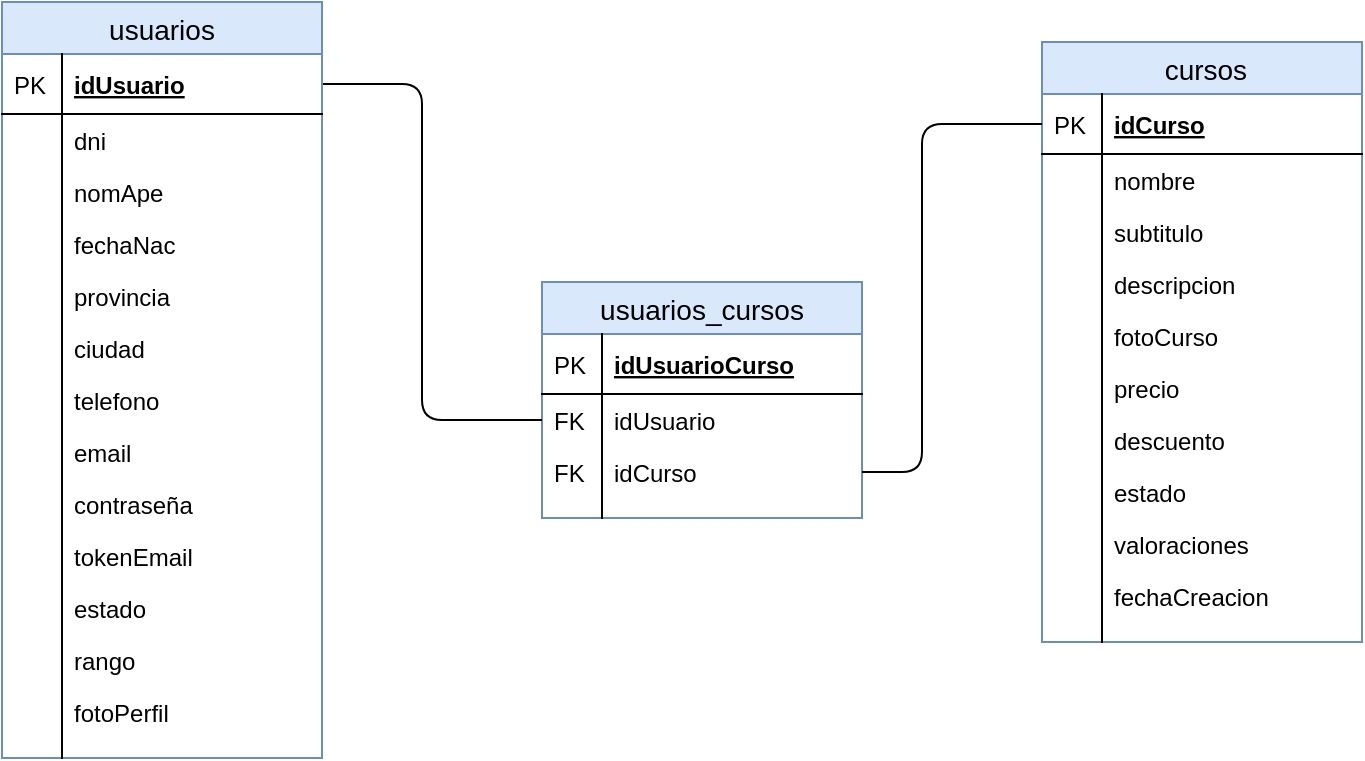 <mxfile version="12.8.5" type="device"><diagram id="obgrvuGUMrDXdmdGt4cT" name="Page-1"><mxGraphModel dx="868" dy="492" grid="1" gridSize="10" guides="1" tooltips="1" connect="1" arrows="1" fold="1" page="1" pageScale="1" pageWidth="827" pageHeight="1169" math="0" shadow="0"><root><mxCell id="0"/><mxCell id="1" parent="0"/><mxCell id="wMR0o2MexCYopRRMst1O-71" value="usuarios_cursos" style="swimlane;fontStyle=0;childLayout=stackLayout;horizontal=1;startSize=26;fillColor=#dae8fc;horizontalStack=0;resizeParent=1;resizeParentMax=0;resizeLast=0;collapsible=1;marginBottom=0;swimlaneFillColor=#ffffff;align=center;fontSize=14;strokeColor=#6c8ebf;" vertex="1" parent="1"><mxGeometry x="290" y="200" width="160" height="118" as="geometry"/></mxCell><mxCell id="wMR0o2MexCYopRRMst1O-72" value="idUsuarioCurso" style="shape=partialRectangle;top=0;left=0;right=0;bottom=1;align=left;verticalAlign=middle;fillColor=none;spacingLeft=34;spacingRight=4;overflow=hidden;rotatable=0;points=[[0,0.5],[1,0.5]];portConstraint=eastwest;dropTarget=0;fontStyle=5;fontSize=12;" vertex="1" parent="wMR0o2MexCYopRRMst1O-71"><mxGeometry y="26" width="160" height="30" as="geometry"/></mxCell><mxCell id="wMR0o2MexCYopRRMst1O-73" value="PK" style="shape=partialRectangle;top=0;left=0;bottom=0;fillColor=none;align=left;verticalAlign=middle;spacingLeft=4;spacingRight=4;overflow=hidden;rotatable=0;points=[];portConstraint=eastwest;part=1;fontSize=12;" vertex="1" connectable="0" parent="wMR0o2MexCYopRRMst1O-72"><mxGeometry width="30" height="30" as="geometry"/></mxCell><mxCell id="wMR0o2MexCYopRRMst1O-74" value="idUsuario" style="shape=partialRectangle;top=0;left=0;right=0;bottom=0;align=left;verticalAlign=top;fillColor=none;spacingLeft=34;spacingRight=4;overflow=hidden;rotatable=0;points=[[0,0.5],[1,0.5]];portConstraint=eastwest;dropTarget=0;fontSize=12;" vertex="1" parent="wMR0o2MexCYopRRMst1O-71"><mxGeometry y="56" width="160" height="26" as="geometry"/></mxCell><mxCell id="wMR0o2MexCYopRRMst1O-75" value="FK" style="shape=partialRectangle;top=0;left=0;bottom=0;fillColor=none;align=left;verticalAlign=top;spacingLeft=4;spacingRight=4;overflow=hidden;rotatable=0;points=[];portConstraint=eastwest;part=1;fontSize=12;" vertex="1" connectable="0" parent="wMR0o2MexCYopRRMst1O-74"><mxGeometry width="30" height="26" as="geometry"/></mxCell><mxCell id="wMR0o2MexCYopRRMst1O-76" value="idCurso" style="shape=partialRectangle;top=0;left=0;right=0;bottom=0;align=left;verticalAlign=top;fillColor=none;spacingLeft=34;spacingRight=4;overflow=hidden;rotatable=0;points=[[0,0.5],[1,0.5]];portConstraint=eastwest;dropTarget=0;fontSize=12;" vertex="1" parent="wMR0o2MexCYopRRMst1O-71"><mxGeometry y="82" width="160" height="26" as="geometry"/></mxCell><mxCell id="wMR0o2MexCYopRRMst1O-77" value="FK" style="shape=partialRectangle;top=0;left=0;bottom=0;fillColor=none;align=left;verticalAlign=top;spacingLeft=4;spacingRight=4;overflow=hidden;rotatable=0;points=[];portConstraint=eastwest;part=1;fontSize=12;" vertex="1" connectable="0" parent="wMR0o2MexCYopRRMst1O-76"><mxGeometry width="30" height="26" as="geometry"/></mxCell><mxCell id="wMR0o2MexCYopRRMst1O-80" value="" style="shape=partialRectangle;top=0;left=0;right=0;bottom=0;align=left;verticalAlign=top;fillColor=none;spacingLeft=34;spacingRight=4;overflow=hidden;rotatable=0;points=[[0,0.5],[1,0.5]];portConstraint=eastwest;dropTarget=0;fontSize=12;" vertex="1" parent="wMR0o2MexCYopRRMst1O-71"><mxGeometry y="108" width="160" height="10" as="geometry"/></mxCell><mxCell id="wMR0o2MexCYopRRMst1O-81" value="" style="shape=partialRectangle;top=0;left=0;bottom=0;fillColor=none;align=left;verticalAlign=top;spacingLeft=4;spacingRight=4;overflow=hidden;rotatable=0;points=[];portConstraint=eastwest;part=1;fontSize=12;" vertex="1" connectable="0" parent="wMR0o2MexCYopRRMst1O-80"><mxGeometry width="30" height="10" as="geometry"/></mxCell><mxCell id="wMR0o2MexCYopRRMst1O-86" value="" style="endArrow=none;html=1;exitX=1;exitY=0.5;exitDx=0;exitDy=0;entryX=0;entryY=0.5;entryDx=0;entryDy=0;" edge="1" parent="1" source="wMR0o2MexCYopRRMst1O-2" target="wMR0o2MexCYopRRMst1O-74"><mxGeometry width="50" height="50" relative="1" as="geometry"><mxPoint x="380" y="270" as="sourcePoint"/><mxPoint x="430" y="220" as="targetPoint"/><Array as="points"><mxPoint x="230" y="101"/><mxPoint x="230" y="269"/></Array></mxGeometry></mxCell><mxCell id="wMR0o2MexCYopRRMst1O-1" value="usuarios" style="swimlane;fontStyle=0;childLayout=stackLayout;horizontal=1;startSize=26;fillColor=#dae8fc;horizontalStack=0;resizeParent=1;resizeParentMax=0;resizeLast=0;collapsible=1;marginBottom=0;swimlaneFillColor=#ffffff;align=center;fontSize=14;strokeColor=#6c8ebf;" vertex="1" parent="1"><mxGeometry x="20" y="60" width="160" height="378" as="geometry"/></mxCell><mxCell id="wMR0o2MexCYopRRMst1O-2" value="idUsuario" style="shape=partialRectangle;top=0;left=0;right=0;bottom=1;align=left;verticalAlign=middle;fillColor=none;spacingLeft=34;spacingRight=4;overflow=hidden;rotatable=0;points=[[0,0.5],[1,0.5]];portConstraint=eastwest;dropTarget=0;fontStyle=5;fontSize=12;" vertex="1" parent="wMR0o2MexCYopRRMst1O-1"><mxGeometry y="26" width="160" height="30" as="geometry"/></mxCell><mxCell id="wMR0o2MexCYopRRMst1O-3" value="PK" style="shape=partialRectangle;top=0;left=0;bottom=0;fillColor=none;align=left;verticalAlign=middle;spacingLeft=4;spacingRight=4;overflow=hidden;rotatable=0;points=[];portConstraint=eastwest;part=1;fontSize=12;" vertex="1" connectable="0" parent="wMR0o2MexCYopRRMst1O-2"><mxGeometry width="30" height="30" as="geometry"/></mxCell><mxCell id="wMR0o2MexCYopRRMst1O-8" value="dni" style="shape=partialRectangle;top=0;left=0;right=0;bottom=0;align=left;verticalAlign=top;fillColor=none;spacingLeft=34;spacingRight=4;overflow=hidden;rotatable=0;points=[[0,0.5],[1,0.5]];portConstraint=eastwest;dropTarget=0;fontSize=12;" vertex="1" parent="wMR0o2MexCYopRRMst1O-1"><mxGeometry y="56" width="160" height="26" as="geometry"/></mxCell><mxCell id="wMR0o2MexCYopRRMst1O-9" value="" style="shape=partialRectangle;top=0;left=0;bottom=0;fillColor=none;align=left;verticalAlign=top;spacingLeft=4;spacingRight=4;overflow=hidden;rotatable=0;points=[];portConstraint=eastwest;part=1;fontSize=12;" vertex="1" connectable="0" parent="wMR0o2MexCYopRRMst1O-8"><mxGeometry width="30" height="26" as="geometry"/></mxCell><mxCell id="wMR0o2MexCYopRRMst1O-4" value="nomApe" style="shape=partialRectangle;top=0;left=0;right=0;bottom=0;align=left;verticalAlign=top;fillColor=none;spacingLeft=34;spacingRight=4;overflow=hidden;rotatable=0;points=[[0,0.5],[1,0.5]];portConstraint=eastwest;dropTarget=0;fontSize=12;" vertex="1" parent="wMR0o2MexCYopRRMst1O-1"><mxGeometry y="82" width="160" height="26" as="geometry"/></mxCell><mxCell id="wMR0o2MexCYopRRMst1O-5" value="" style="shape=partialRectangle;top=0;left=0;bottom=0;fillColor=none;align=left;verticalAlign=top;spacingLeft=4;spacingRight=4;overflow=hidden;rotatable=0;points=[];portConstraint=eastwest;part=1;fontSize=12;" vertex="1" connectable="0" parent="wMR0o2MexCYopRRMst1O-4"><mxGeometry width="30" height="26" as="geometry"/></mxCell><mxCell id="wMR0o2MexCYopRRMst1O-6" value="fechaNac" style="shape=partialRectangle;top=0;left=0;right=0;bottom=0;align=left;verticalAlign=top;fillColor=none;spacingLeft=34;spacingRight=4;overflow=hidden;rotatable=0;points=[[0,0.5],[1,0.5]];portConstraint=eastwest;dropTarget=0;fontSize=12;" vertex="1" parent="wMR0o2MexCYopRRMst1O-1"><mxGeometry y="108" width="160" height="26" as="geometry"/></mxCell><mxCell id="wMR0o2MexCYopRRMst1O-7" value="" style="shape=partialRectangle;top=0;left=0;bottom=0;fillColor=none;align=left;verticalAlign=top;spacingLeft=4;spacingRight=4;overflow=hidden;rotatable=0;points=[];portConstraint=eastwest;part=1;fontSize=12;" vertex="1" connectable="0" parent="wMR0o2MexCYopRRMst1O-6"><mxGeometry width="30" height="26" as="geometry"/></mxCell><mxCell id="wMR0o2MexCYopRRMst1O-23" value="provincia" style="shape=partialRectangle;top=0;left=0;right=0;bottom=0;align=left;verticalAlign=top;fillColor=none;spacingLeft=34;spacingRight=4;overflow=hidden;rotatable=0;points=[[0,0.5],[1,0.5]];portConstraint=eastwest;dropTarget=0;fontSize=12;" vertex="1" parent="wMR0o2MexCYopRRMst1O-1"><mxGeometry y="134" width="160" height="26" as="geometry"/></mxCell><mxCell id="wMR0o2MexCYopRRMst1O-24" value="" style="shape=partialRectangle;top=0;left=0;bottom=0;fillColor=none;align=left;verticalAlign=top;spacingLeft=4;spacingRight=4;overflow=hidden;rotatable=0;points=[];portConstraint=eastwest;part=1;fontSize=12;" vertex="1" connectable="0" parent="wMR0o2MexCYopRRMst1O-23"><mxGeometry width="30" height="26" as="geometry"/></mxCell><mxCell id="wMR0o2MexCYopRRMst1O-25" value="ciudad" style="shape=partialRectangle;top=0;left=0;right=0;bottom=0;align=left;verticalAlign=top;fillColor=none;spacingLeft=34;spacingRight=4;overflow=hidden;rotatable=0;points=[[0,0.5],[1,0.5]];portConstraint=eastwest;dropTarget=0;fontSize=12;" vertex="1" parent="wMR0o2MexCYopRRMst1O-1"><mxGeometry y="160" width="160" height="26" as="geometry"/></mxCell><mxCell id="wMR0o2MexCYopRRMst1O-26" value="" style="shape=partialRectangle;top=0;left=0;bottom=0;fillColor=none;align=left;verticalAlign=top;spacingLeft=4;spacingRight=4;overflow=hidden;rotatable=0;points=[];portConstraint=eastwest;part=1;fontSize=12;" vertex="1" connectable="0" parent="wMR0o2MexCYopRRMst1O-25"><mxGeometry width="30" height="26" as="geometry"/></mxCell><mxCell id="wMR0o2MexCYopRRMst1O-27" value="telefono" style="shape=partialRectangle;top=0;left=0;right=0;bottom=0;align=left;verticalAlign=top;fillColor=none;spacingLeft=34;spacingRight=4;overflow=hidden;rotatable=0;points=[[0,0.5],[1,0.5]];portConstraint=eastwest;dropTarget=0;fontSize=12;" vertex="1" parent="wMR0o2MexCYopRRMst1O-1"><mxGeometry y="186" width="160" height="26" as="geometry"/></mxCell><mxCell id="wMR0o2MexCYopRRMst1O-28" value="" style="shape=partialRectangle;top=0;left=0;bottom=0;fillColor=none;align=left;verticalAlign=top;spacingLeft=4;spacingRight=4;overflow=hidden;rotatable=0;points=[];portConstraint=eastwest;part=1;fontSize=12;" vertex="1" connectable="0" parent="wMR0o2MexCYopRRMst1O-27"><mxGeometry width="30" height="26" as="geometry"/></mxCell><mxCell id="wMR0o2MexCYopRRMst1O-29" value="email" style="shape=partialRectangle;top=0;left=0;right=0;bottom=0;align=left;verticalAlign=top;fillColor=none;spacingLeft=34;spacingRight=4;overflow=hidden;rotatable=0;points=[[0,0.5],[1,0.5]];portConstraint=eastwest;dropTarget=0;fontSize=12;" vertex="1" parent="wMR0o2MexCYopRRMst1O-1"><mxGeometry y="212" width="160" height="26" as="geometry"/></mxCell><mxCell id="wMR0o2MexCYopRRMst1O-30" value="" style="shape=partialRectangle;top=0;left=0;bottom=0;fillColor=none;align=left;verticalAlign=top;spacingLeft=4;spacingRight=4;overflow=hidden;rotatable=0;points=[];portConstraint=eastwest;part=1;fontSize=12;" vertex="1" connectable="0" parent="wMR0o2MexCYopRRMst1O-29"><mxGeometry width="30" height="26" as="geometry"/></mxCell><mxCell id="wMR0o2MexCYopRRMst1O-31" value="contraseña" style="shape=partialRectangle;top=0;left=0;right=0;bottom=0;align=left;verticalAlign=top;fillColor=none;spacingLeft=34;spacingRight=4;overflow=hidden;rotatable=0;points=[[0,0.5],[1,0.5]];portConstraint=eastwest;dropTarget=0;fontSize=12;" vertex="1" parent="wMR0o2MexCYopRRMst1O-1"><mxGeometry y="238" width="160" height="26" as="geometry"/></mxCell><mxCell id="wMR0o2MexCYopRRMst1O-32" value="" style="shape=partialRectangle;top=0;left=0;bottom=0;fillColor=none;align=left;verticalAlign=top;spacingLeft=4;spacingRight=4;overflow=hidden;rotatable=0;points=[];portConstraint=eastwest;part=1;fontSize=12;" vertex="1" connectable="0" parent="wMR0o2MexCYopRRMst1O-31"><mxGeometry width="30" height="26" as="geometry"/></mxCell><mxCell id="wMR0o2MexCYopRRMst1O-33" value="tokenEmail" style="shape=partialRectangle;top=0;left=0;right=0;bottom=0;align=left;verticalAlign=top;fillColor=none;spacingLeft=34;spacingRight=4;overflow=hidden;rotatable=0;points=[[0,0.5],[1,0.5]];portConstraint=eastwest;dropTarget=0;fontSize=12;" vertex="1" parent="wMR0o2MexCYopRRMst1O-1"><mxGeometry y="264" width="160" height="26" as="geometry"/></mxCell><mxCell id="wMR0o2MexCYopRRMst1O-34" value="" style="shape=partialRectangle;top=0;left=0;bottom=0;fillColor=none;align=left;verticalAlign=top;spacingLeft=4;spacingRight=4;overflow=hidden;rotatable=0;points=[];portConstraint=eastwest;part=1;fontSize=12;" vertex="1" connectable="0" parent="wMR0o2MexCYopRRMst1O-33"><mxGeometry width="30" height="26" as="geometry"/></mxCell><mxCell id="wMR0o2MexCYopRRMst1O-35" value="estado" style="shape=partialRectangle;top=0;left=0;right=0;bottom=0;align=left;verticalAlign=top;fillColor=none;spacingLeft=34;spacingRight=4;overflow=hidden;rotatable=0;points=[[0,0.5],[1,0.5]];portConstraint=eastwest;dropTarget=0;fontSize=12;" vertex="1" parent="wMR0o2MexCYopRRMst1O-1"><mxGeometry y="290" width="160" height="26" as="geometry"/></mxCell><mxCell id="wMR0o2MexCYopRRMst1O-36" value="" style="shape=partialRectangle;top=0;left=0;bottom=0;fillColor=none;align=left;verticalAlign=top;spacingLeft=4;spacingRight=4;overflow=hidden;rotatable=0;points=[];portConstraint=eastwest;part=1;fontSize=12;" vertex="1" connectable="0" parent="wMR0o2MexCYopRRMst1O-35"><mxGeometry width="30" height="26" as="geometry"/></mxCell><mxCell id="wMR0o2MexCYopRRMst1O-48" value="rango" style="shape=partialRectangle;top=0;left=0;right=0;bottom=0;align=left;verticalAlign=top;fillColor=none;spacingLeft=34;spacingRight=4;overflow=hidden;rotatable=0;points=[[0,0.5],[1,0.5]];portConstraint=eastwest;dropTarget=0;fontSize=12;" vertex="1" parent="wMR0o2MexCYopRRMst1O-1"><mxGeometry y="316" width="160" height="26" as="geometry"/></mxCell><mxCell id="wMR0o2MexCYopRRMst1O-49" value="" style="shape=partialRectangle;top=0;left=0;bottom=0;fillColor=none;align=left;verticalAlign=top;spacingLeft=4;spacingRight=4;overflow=hidden;rotatable=0;points=[];portConstraint=eastwest;part=1;fontSize=12;" vertex="1" connectable="0" parent="wMR0o2MexCYopRRMst1O-48"><mxGeometry width="30" height="26" as="geometry"/></mxCell><mxCell id="wMR0o2MexCYopRRMst1O-52" value="fotoPerfil" style="shape=partialRectangle;top=0;left=0;right=0;bottom=0;align=left;verticalAlign=top;fillColor=none;spacingLeft=34;spacingRight=4;overflow=hidden;rotatable=0;points=[[0,0.5],[1,0.5]];portConstraint=eastwest;dropTarget=0;fontSize=12;" vertex="1" parent="wMR0o2MexCYopRRMst1O-1"><mxGeometry y="342" width="160" height="26" as="geometry"/></mxCell><mxCell id="wMR0o2MexCYopRRMst1O-53" value="" style="shape=partialRectangle;top=0;left=0;bottom=0;fillColor=none;align=left;verticalAlign=top;spacingLeft=4;spacingRight=4;overflow=hidden;rotatable=0;points=[];portConstraint=eastwest;part=1;fontSize=12;" vertex="1" connectable="0" parent="wMR0o2MexCYopRRMst1O-52"><mxGeometry width="30" height="26" as="geometry"/></mxCell><mxCell id="wMR0o2MexCYopRRMst1O-10" value="" style="shape=partialRectangle;top=0;left=0;right=0;bottom=0;align=left;verticalAlign=top;fillColor=none;spacingLeft=34;spacingRight=4;overflow=hidden;rotatable=0;points=[[0,0.5],[1,0.5]];portConstraint=eastwest;dropTarget=0;fontSize=12;" vertex="1" parent="wMR0o2MexCYopRRMst1O-1"><mxGeometry y="368" width="160" height="10" as="geometry"/></mxCell><mxCell id="wMR0o2MexCYopRRMst1O-11" value="" style="shape=partialRectangle;top=0;left=0;bottom=0;fillColor=none;align=left;verticalAlign=top;spacingLeft=4;spacingRight=4;overflow=hidden;rotatable=0;points=[];portConstraint=eastwest;part=1;fontSize=12;" vertex="1" connectable="0" parent="wMR0o2MexCYopRRMst1O-10"><mxGeometry width="30" height="10" as="geometry"/></mxCell><mxCell id="wMR0o2MexCYopRRMst1O-37" value=" cursos" style="swimlane;fontStyle=0;childLayout=stackLayout;horizontal=1;startSize=26;fillColor=#dae8fc;horizontalStack=0;resizeParent=1;resizeParentMax=0;resizeLast=0;collapsible=1;marginBottom=0;swimlaneFillColor=#ffffff;align=center;fontSize=14;strokeColor=#6c8ebf;" vertex="1" parent="1"><mxGeometry x="540" y="80" width="160" height="300" as="geometry"/></mxCell><mxCell id="wMR0o2MexCYopRRMst1O-38" value="idCurso" style="shape=partialRectangle;top=0;left=0;right=0;bottom=1;align=left;verticalAlign=middle;fillColor=none;spacingLeft=34;spacingRight=4;overflow=hidden;rotatable=0;points=[[0,0.5],[1,0.5]];portConstraint=eastwest;dropTarget=0;fontStyle=5;fontSize=12;" vertex="1" parent="wMR0o2MexCYopRRMst1O-37"><mxGeometry y="26" width="160" height="30" as="geometry"/></mxCell><mxCell id="wMR0o2MexCYopRRMst1O-39" value="PK" style="shape=partialRectangle;top=0;left=0;bottom=0;fillColor=none;align=left;verticalAlign=middle;spacingLeft=4;spacingRight=4;overflow=hidden;rotatable=0;points=[];portConstraint=eastwest;part=1;fontSize=12;" vertex="1" connectable="0" parent="wMR0o2MexCYopRRMst1O-38"><mxGeometry width="30" height="30" as="geometry"/></mxCell><mxCell id="wMR0o2MexCYopRRMst1O-40" value="nombre" style="shape=partialRectangle;top=0;left=0;right=0;bottom=0;align=left;verticalAlign=top;fillColor=none;spacingLeft=34;spacingRight=4;overflow=hidden;rotatable=0;points=[[0,0.5],[1,0.5]];portConstraint=eastwest;dropTarget=0;fontSize=12;" vertex="1" parent="wMR0o2MexCYopRRMst1O-37"><mxGeometry y="56" width="160" height="26" as="geometry"/></mxCell><mxCell id="wMR0o2MexCYopRRMst1O-41" value="" style="shape=partialRectangle;top=0;left=0;bottom=0;fillColor=none;align=left;verticalAlign=top;spacingLeft=4;spacingRight=4;overflow=hidden;rotatable=0;points=[];portConstraint=eastwest;part=1;fontSize=12;" vertex="1" connectable="0" parent="wMR0o2MexCYopRRMst1O-40"><mxGeometry width="30" height="26" as="geometry"/></mxCell><mxCell id="wMR0o2MexCYopRRMst1O-42" value="subtitulo" style="shape=partialRectangle;top=0;left=0;right=0;bottom=0;align=left;verticalAlign=top;fillColor=none;spacingLeft=34;spacingRight=4;overflow=hidden;rotatable=0;points=[[0,0.5],[1,0.5]];portConstraint=eastwest;dropTarget=0;fontSize=12;" vertex="1" parent="wMR0o2MexCYopRRMst1O-37"><mxGeometry y="82" width="160" height="26" as="geometry"/></mxCell><mxCell id="wMR0o2MexCYopRRMst1O-43" value="" style="shape=partialRectangle;top=0;left=0;bottom=0;fillColor=none;align=left;verticalAlign=top;spacingLeft=4;spacingRight=4;overflow=hidden;rotatable=0;points=[];portConstraint=eastwest;part=1;fontSize=12;" vertex="1" connectable="0" parent="wMR0o2MexCYopRRMst1O-42"><mxGeometry width="30" height="26" as="geometry"/></mxCell><mxCell id="wMR0o2MexCYopRRMst1O-44" value="descripcion" style="shape=partialRectangle;top=0;left=0;right=0;bottom=0;align=left;verticalAlign=top;fillColor=none;spacingLeft=34;spacingRight=4;overflow=hidden;rotatable=0;points=[[0,0.5],[1,0.5]];portConstraint=eastwest;dropTarget=0;fontSize=12;" vertex="1" parent="wMR0o2MexCYopRRMst1O-37"><mxGeometry y="108" width="160" height="26" as="geometry"/></mxCell><mxCell id="wMR0o2MexCYopRRMst1O-45" value="" style="shape=partialRectangle;top=0;left=0;bottom=0;fillColor=none;align=left;verticalAlign=top;spacingLeft=4;spacingRight=4;overflow=hidden;rotatable=0;points=[];portConstraint=eastwest;part=1;fontSize=12;" vertex="1" connectable="0" parent="wMR0o2MexCYopRRMst1O-44"><mxGeometry width="30" height="26" as="geometry"/></mxCell><mxCell id="wMR0o2MexCYopRRMst1O-50" value="fotoCurso" style="shape=partialRectangle;top=0;left=0;right=0;bottom=0;align=left;verticalAlign=top;fillColor=none;spacingLeft=34;spacingRight=4;overflow=hidden;rotatable=0;points=[[0,0.5],[1,0.5]];portConstraint=eastwest;dropTarget=0;fontSize=12;" vertex="1" parent="wMR0o2MexCYopRRMst1O-37"><mxGeometry y="134" width="160" height="26" as="geometry"/></mxCell><mxCell id="wMR0o2MexCYopRRMst1O-51" value="" style="shape=partialRectangle;top=0;left=0;bottom=0;fillColor=none;align=left;verticalAlign=top;spacingLeft=4;spacingRight=4;overflow=hidden;rotatable=0;points=[];portConstraint=eastwest;part=1;fontSize=12;" vertex="1" connectable="0" parent="wMR0o2MexCYopRRMst1O-50"><mxGeometry width="30" height="26" as="geometry"/></mxCell><mxCell id="wMR0o2MexCYopRRMst1O-54" value="precio" style="shape=partialRectangle;top=0;left=0;right=0;bottom=0;align=left;verticalAlign=top;fillColor=none;spacingLeft=34;spacingRight=4;overflow=hidden;rotatable=0;points=[[0,0.5],[1,0.5]];portConstraint=eastwest;dropTarget=0;fontSize=12;" vertex="1" parent="wMR0o2MexCYopRRMst1O-37"><mxGeometry y="160" width="160" height="26" as="geometry"/></mxCell><mxCell id="wMR0o2MexCYopRRMst1O-55" value="" style="shape=partialRectangle;top=0;left=0;bottom=0;fillColor=none;align=left;verticalAlign=top;spacingLeft=4;spacingRight=4;overflow=hidden;rotatable=0;points=[];portConstraint=eastwest;part=1;fontSize=12;" vertex="1" connectable="0" parent="wMR0o2MexCYopRRMst1O-54"><mxGeometry width="30" height="26" as="geometry"/></mxCell><mxCell id="wMR0o2MexCYopRRMst1O-56" value="descuento" style="shape=partialRectangle;top=0;left=0;right=0;bottom=0;align=left;verticalAlign=top;fillColor=none;spacingLeft=34;spacingRight=4;overflow=hidden;rotatable=0;points=[[0,0.5],[1,0.5]];portConstraint=eastwest;dropTarget=0;fontSize=12;" vertex="1" parent="wMR0o2MexCYopRRMst1O-37"><mxGeometry y="186" width="160" height="26" as="geometry"/></mxCell><mxCell id="wMR0o2MexCYopRRMst1O-57" value="" style="shape=partialRectangle;top=0;left=0;bottom=0;fillColor=none;align=left;verticalAlign=top;spacingLeft=4;spacingRight=4;overflow=hidden;rotatable=0;points=[];portConstraint=eastwest;part=1;fontSize=12;" vertex="1" connectable="0" parent="wMR0o2MexCYopRRMst1O-56"><mxGeometry width="30" height="26" as="geometry"/></mxCell><mxCell id="wMR0o2MexCYopRRMst1O-58" value="estado" style="shape=partialRectangle;top=0;left=0;right=0;bottom=0;align=left;verticalAlign=top;fillColor=none;spacingLeft=34;spacingRight=4;overflow=hidden;rotatable=0;points=[[0,0.5],[1,0.5]];portConstraint=eastwest;dropTarget=0;fontSize=12;" vertex="1" parent="wMR0o2MexCYopRRMst1O-37"><mxGeometry y="212" width="160" height="26" as="geometry"/></mxCell><mxCell id="wMR0o2MexCYopRRMst1O-59" value="" style="shape=partialRectangle;top=0;left=0;bottom=0;fillColor=none;align=left;verticalAlign=top;spacingLeft=4;spacingRight=4;overflow=hidden;rotatable=0;points=[];portConstraint=eastwest;part=1;fontSize=12;" vertex="1" connectable="0" parent="wMR0o2MexCYopRRMst1O-58"><mxGeometry width="30" height="26" as="geometry"/></mxCell><mxCell id="wMR0o2MexCYopRRMst1O-60" value="valoraciones" style="shape=partialRectangle;top=0;left=0;right=0;bottom=0;align=left;verticalAlign=top;fillColor=none;spacingLeft=34;spacingRight=4;overflow=hidden;rotatable=0;points=[[0,0.5],[1,0.5]];portConstraint=eastwest;dropTarget=0;fontSize=12;" vertex="1" parent="wMR0o2MexCYopRRMst1O-37"><mxGeometry y="238" width="160" height="26" as="geometry"/></mxCell><mxCell id="wMR0o2MexCYopRRMst1O-61" value="" style="shape=partialRectangle;top=0;left=0;bottom=0;fillColor=none;align=left;verticalAlign=top;spacingLeft=4;spacingRight=4;overflow=hidden;rotatable=0;points=[];portConstraint=eastwest;part=1;fontSize=12;" vertex="1" connectable="0" parent="wMR0o2MexCYopRRMst1O-60"><mxGeometry width="30" height="26" as="geometry"/></mxCell><mxCell id="wMR0o2MexCYopRRMst1O-62" value="fechaCreacion" style="shape=partialRectangle;top=0;left=0;right=0;bottom=0;align=left;verticalAlign=top;fillColor=none;spacingLeft=34;spacingRight=4;overflow=hidden;rotatable=0;points=[[0,0.5],[1,0.5]];portConstraint=eastwest;dropTarget=0;fontSize=12;" vertex="1" parent="wMR0o2MexCYopRRMst1O-37"><mxGeometry y="264" width="160" height="26" as="geometry"/></mxCell><mxCell id="wMR0o2MexCYopRRMst1O-63" value="" style="shape=partialRectangle;top=0;left=0;bottom=0;fillColor=none;align=left;verticalAlign=top;spacingLeft=4;spacingRight=4;overflow=hidden;rotatable=0;points=[];portConstraint=eastwest;part=1;fontSize=12;" vertex="1" connectable="0" parent="wMR0o2MexCYopRRMst1O-62"><mxGeometry width="30" height="26" as="geometry"/></mxCell><mxCell id="wMR0o2MexCYopRRMst1O-46" value="" style="shape=partialRectangle;top=0;left=0;right=0;bottom=0;align=left;verticalAlign=top;fillColor=none;spacingLeft=34;spacingRight=4;overflow=hidden;rotatable=0;points=[[0,0.5],[1,0.5]];portConstraint=eastwest;dropTarget=0;fontSize=12;" vertex="1" parent="wMR0o2MexCYopRRMst1O-37"><mxGeometry y="290" width="160" height="10" as="geometry"/></mxCell><mxCell id="wMR0o2MexCYopRRMst1O-47" value="" style="shape=partialRectangle;top=0;left=0;bottom=0;fillColor=none;align=left;verticalAlign=top;spacingLeft=4;spacingRight=4;overflow=hidden;rotatable=0;points=[];portConstraint=eastwest;part=1;fontSize=12;" vertex="1" connectable="0" parent="wMR0o2MexCYopRRMst1O-46"><mxGeometry width="30" height="10" as="geometry"/></mxCell><mxCell id="wMR0o2MexCYopRRMst1O-87" value="" style="endArrow=none;html=1;entryX=0;entryY=0.5;entryDx=0;entryDy=0;exitX=1;exitY=0.5;exitDx=0;exitDy=0;" edge="1" parent="1" source="wMR0o2MexCYopRRMst1O-76" target="wMR0o2MexCYopRRMst1O-38"><mxGeometry width="50" height="50" relative="1" as="geometry"><mxPoint x="380" y="270" as="sourcePoint"/><mxPoint x="430" y="220" as="targetPoint"/><Array as="points"><mxPoint x="480" y="295"/><mxPoint x="480" y="121"/></Array></mxGeometry></mxCell></root></mxGraphModel></diagram></mxfile>